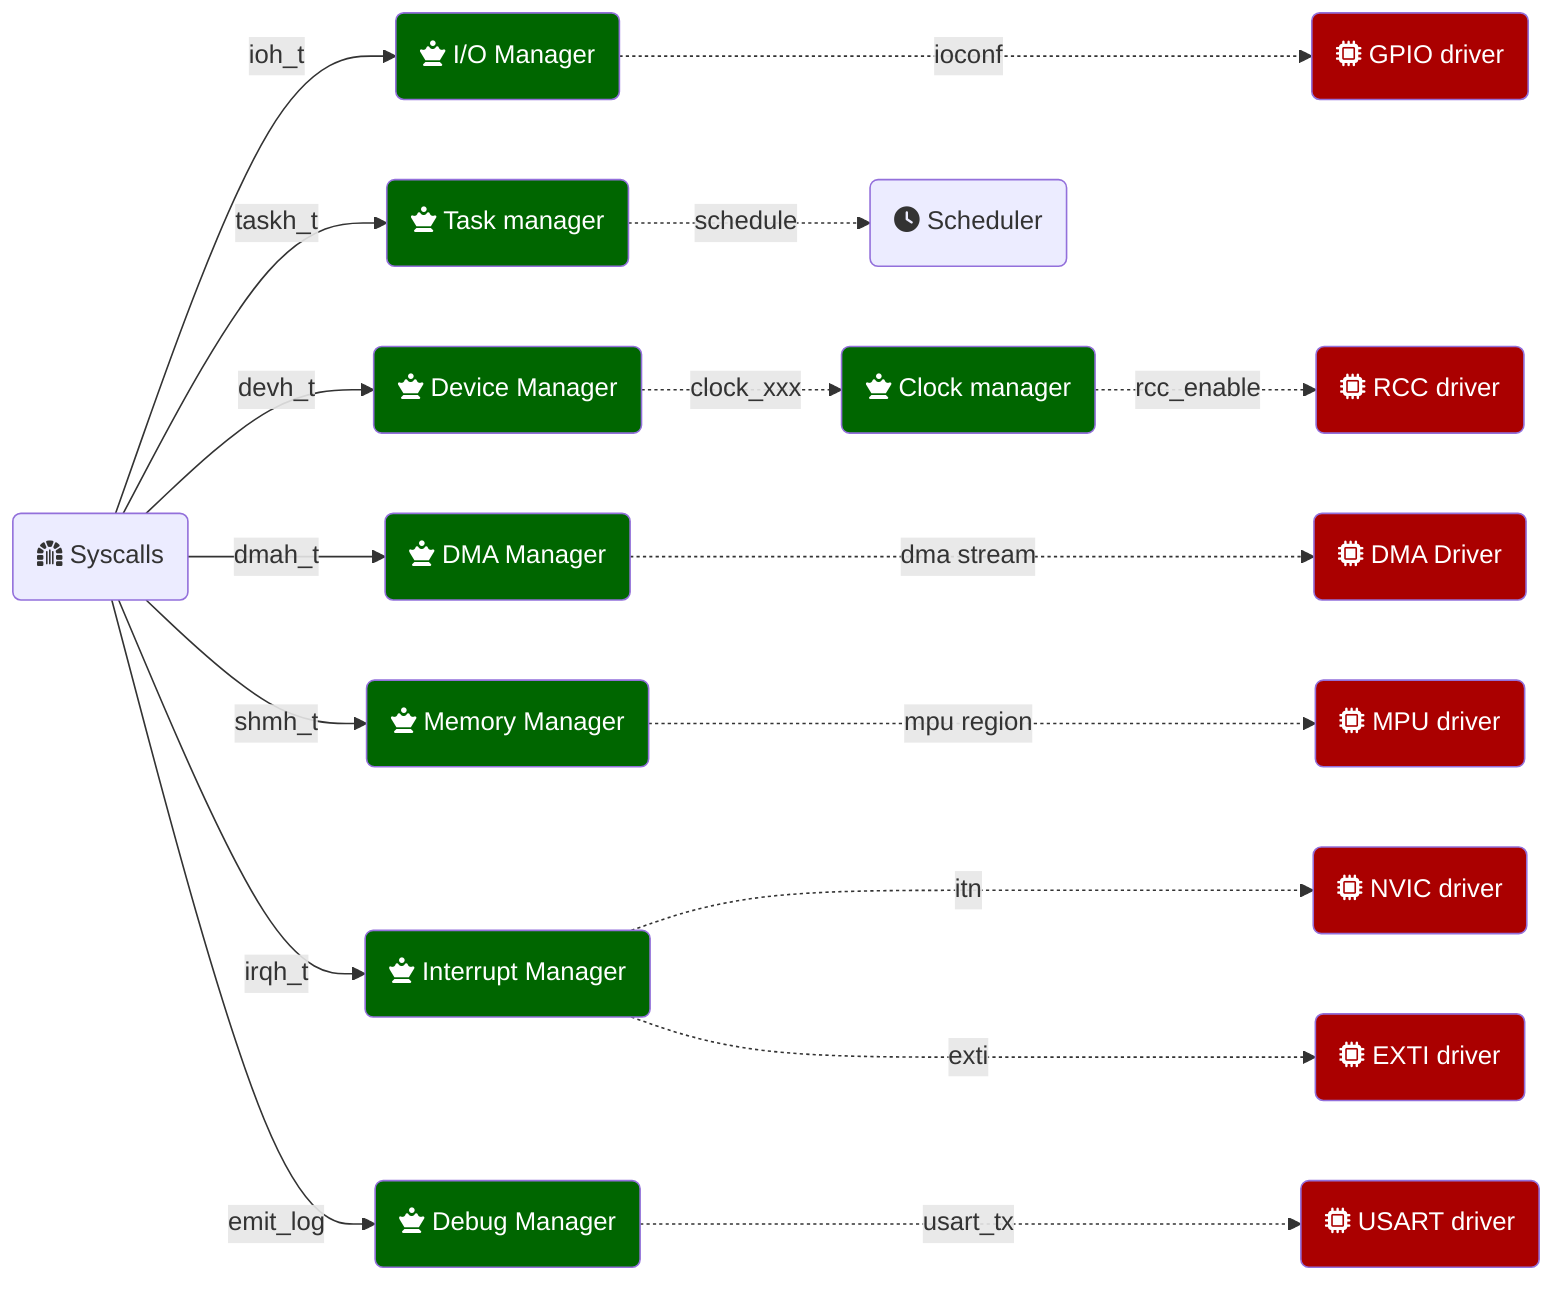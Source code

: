 flowchart LR
    A(fa:fa-dungeon Syscalls) -->|ioh_t| B(fa:fa-chess-queen I/O Manager):::manager
    A -->|devh_t| C(fa:fa-chess-queen Device Manager):::manager
    A -->|dmah_t| D(fa:fa-chess-queen DMA Manager):::manager
    A -->|shmh_t| E(fa:fa-chess-queen Memory Manager):::manager
    A -->|irqh_t| F(fa:fa-chess-queen Interrupt Manager):::manager
    A -->|emit_log| G(fa:fa-chess-queen Debug Manager):::manager
    C .->|clock_xxx| H(fa:fa-chess-queen Clock manager):::manager
    A -->|taskh_t| I(fa:fa-chess-queen Task manager):::manager

    F -..->|itn| M(fa:fa-microchip NVIC driver):::bsp
    F -..->|exti| N(fa:fa-microchip EXTI driver):::bsp
    E -..->|mpu region| O(fa:fa-microchip MPU driver):::bsp
    D -..->|dma stream| P(fa:fa-microchip DMA Driver):::bsp
    B -..->|ioconf| Q(fa:fa-microchip GPIO driver):::bsp
    G -..->|usart_tx| R(fa:fa-microchip USART driver):::bsp
    H -.->|rcc_enable| S(fa:fa-microchip RCC driver):::bsp
    I .->|schedule| T(fa:fa-clock Scheduler)

    classDef bsp fill:#a00,color:#fff
    classDef manager fill:#060,color:#fff